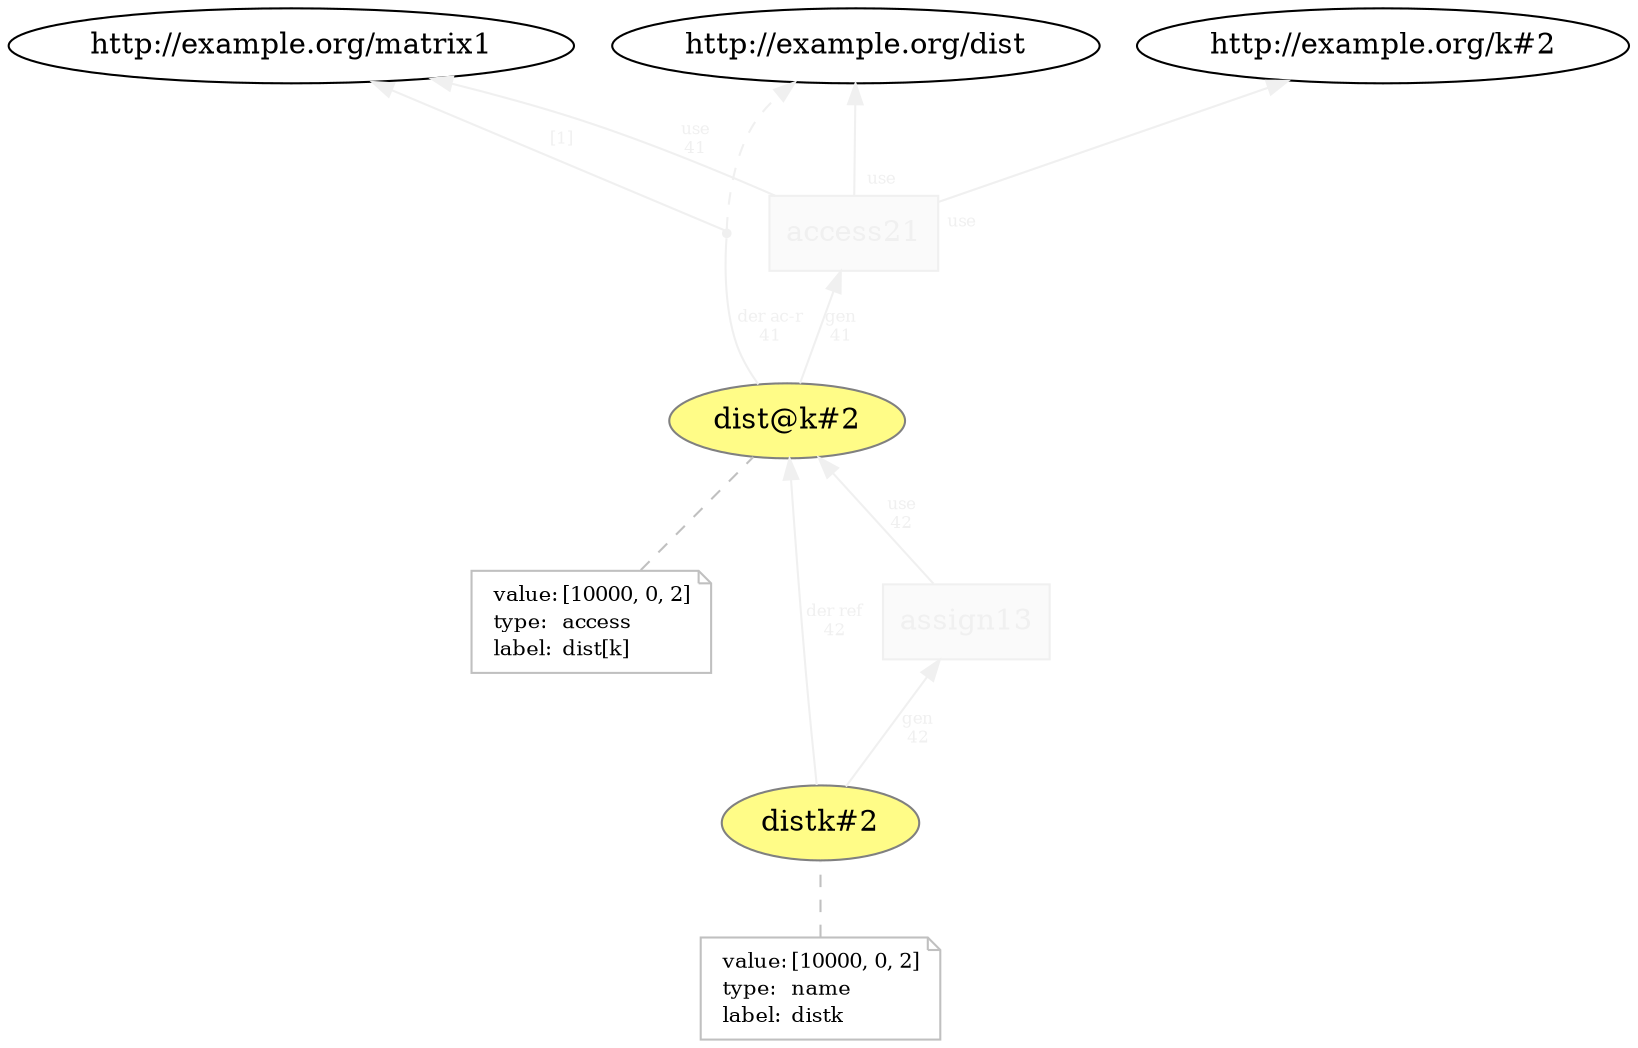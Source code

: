 digraph "PROV" { size="16,12"; rankdir="BT";
"http://example.org/dist@k#2" [fillcolor="#FFFC87",color="#808080",style="filled",label="dist@k#2",URL="http://example.org/dist@k#2"]
"-attrs0" [color="gray",shape="note",fontsize="10",fontcolor="black",label=<<TABLE cellpadding="0" border="0">
	<TR>
	    <TD align="left">value:</TD>
	    <TD align="left">[10000, 0, 2]</TD>
	</TR>
	<TR>
	    <TD align="left">type:</TD>
	    <TD align="left">access</TD>
	</TR>
	<TR>
	    <TD align="left">label:</TD>
	    <TD align="left">dist[k]</TD>
	</TR>
</TABLE>>]
"-attrs0" -> "http://example.org/dist@k#2" [color="gray",style="dashed",arrowhead="none"]
"http://example.org/access21" [fillcolor="#FAFAFA",color="#F0F0F0",shape="polygon",sides="4",style="filled",fontcolor="#F0F0F0",label="access21",URL="http://example.org/access21"]
"bn0" [shape="point",label="",fontcolor="#F0F0F0",color="#F0F0F0"]
"http://example.org/dist@k#2" -> "bn0" [fontsize="8",distance="1.5",angle="60.0",rotation="20",label="der ac-r
41",arrowhead="none",fontcolor="#F0F0F0",color="#F0F0F0"]
"bn0" -> "http://example.org/dist" [style="dashed",fontcolor="#F0F0F0",color="#F0F0F0"]
"bn0" -> "http://example.org/matrix1" [fontsize="8",distance="1.5",angle="60.0",rotation="20",label="[1]",fontcolor="#F0F0F0",color="#F0F0F0"]
"http://example.org/access21" -> "http://example.org/dist" [labelfontsize="8",labeldistance="1.5",labelangle="60.0",rotation="20",taillabel="use",fontcolor="#F0F0F0",color="#F0F0F0"]
"http://example.org/access21" -> "http://example.org/k#2" [labelfontsize="8",labeldistance="1.5",labelangle="60.0",rotation="20",taillabel="use",fontcolor="#F0F0F0",color="#F0F0F0"]
"http://example.org/distk#2" [fillcolor="#FFFC87",color="#808080",style="filled",label="distk#2",URL="http://example.org/distk#2"]
"-attrs1" [color="gray",shape="note",fontsize="10",fontcolor="black",label=<<TABLE cellpadding="0" border="0">
	<TR>
	    <TD align="left">value:</TD>
	    <TD align="left">[10000, 0, 2]</TD>
	</TR>
	<TR>
	    <TD align="left">type:</TD>
	    <TD align="left">name</TD>
	</TR>
	<TR>
	    <TD align="left">label:</TD>
	    <TD align="left">distk</TD>
	</TR>
</TABLE>>]
"-attrs1" -> "http://example.org/distk#2" [color="gray",style="dashed",arrowhead="none"]
"http://example.org/assign13" [fillcolor="#FAFAFA",color="#F0F0F0",shape="polygon",sides="4",style="filled",fontcolor="#F0F0F0",label="assign13",URL="http://example.org/assign13"]
"http://example.org/distk#2" -> "http://example.org/dist@k#2" [fontsize="8",distance="1.5",angle="60.0",rotation="20",label="der ref
42",fontcolor="#F0F0F0",color="#F0F0F0"]
"http://example.org/assign13" -> "http://example.org/dist@k#2" [fontsize="8",distance="1.5",angle="60.0",rotation="20",label="use
42",fontcolor="#F0F0F0",color="#F0F0F0"]
"http://example.org/access21" -> "http://example.org/matrix1" [fontsize="8",distance="1.5",angle="60.0",rotation="20",label="use
41",fontcolor="#F0F0F0",color="#F0F0F0"]
"http://example.org/distk#2" -> "http://example.org/assign13" [fontsize="8",distance="1.5",angle="60.0",rotation="20",label="gen
42",fontcolor="#F0F0F0",color="#F0F0F0"]
"http://example.org/dist@k#2" -> "http://example.org/access21" [fontsize="8",distance="1.5",angle="60.0",rotation="20",label="gen
41",fontcolor="#F0F0F0",color="#F0F0F0"]
}